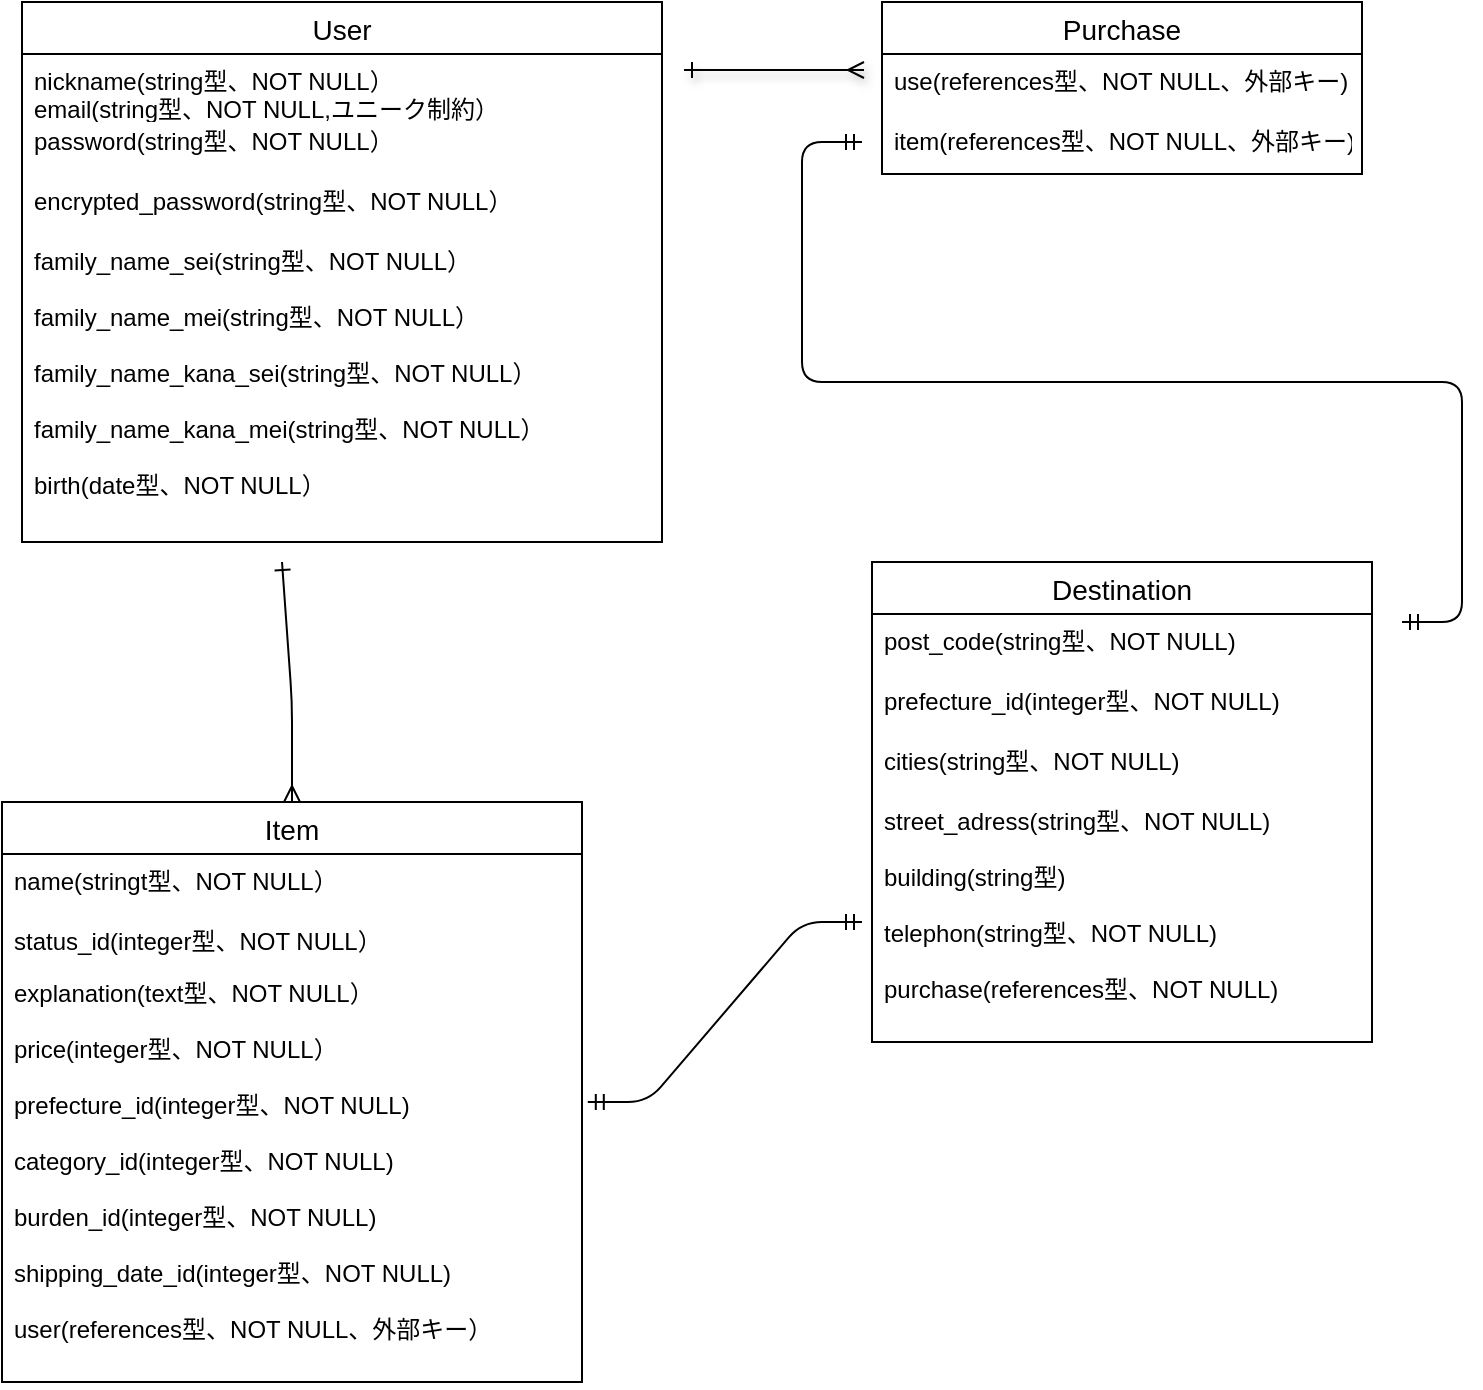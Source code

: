 <mxfile>
    <diagram id="pUebRGRBEiVbnDIpRe2j" name="ページ1">
        <mxGraphModel dx="936" dy="667" grid="1" gridSize="10" guides="1" tooltips="1" connect="1" arrows="1" fold="1" page="1" pageScale="1" pageWidth="827" pageHeight="1169" math="0" shadow="0">
            <root>
                <mxCell id="0"/>
                <mxCell id="1" parent="0"/>
                <mxCell id="2" value="User" style="swimlane;fontStyle=0;childLayout=stackLayout;horizontal=1;startSize=26;horizontalStack=0;resizeParent=1;resizeParentMax=0;resizeLast=0;collapsible=1;marginBottom=0;align=center;fontSize=14;" parent="1" vertex="1">
                    <mxGeometry x="40" y="270" width="320" height="270" as="geometry"/>
                </mxCell>
                <mxCell id="3" value="nickname(string型、NOT NULL）&#10;email(string型、NOT NULL,ユニーク制約）&#10;&#10;" style="text;strokeColor=none;fillColor=none;spacingLeft=4;spacingRight=4;overflow=hidden;rotatable=0;points=[[0,0.5],[1,0.5]];portConstraint=eastwest;fontSize=12;" parent="2" vertex="1">
                    <mxGeometry y="26" width="320" height="30" as="geometry"/>
                </mxCell>
                <mxCell id="5" value="password(string型、NOT NULL）" style="text;strokeColor=none;fillColor=none;spacingLeft=4;spacingRight=4;overflow=hidden;rotatable=0;points=[[0,0.5],[1,0.5]];portConstraint=eastwest;fontSize=12;" parent="2" vertex="1">
                    <mxGeometry y="56" width="320" height="30" as="geometry"/>
                </mxCell>
                <mxCell id="37" value="encrypted_password(string型、NOT NULL）" style="text;strokeColor=none;fillColor=none;spacingLeft=4;spacingRight=4;overflow=hidden;rotatable=0;points=[[0,0.5],[1,0.5]];portConstraint=eastwest;fontSize=12;" parent="2" vertex="1">
                    <mxGeometry y="86" width="320" height="30" as="geometry"/>
                </mxCell>
                <mxCell id="7" value="family_name_sei(string型、NOT NULL）&#10;&#10;family_name_mei(string型、NOT NULL）&#10;&#10;family_name_kana_sei(string型、NOT NULL）&#10;&#10;family_name_kana_mei(string型、NOT NULL）&#10;&#10;birth(date型、NOT NULL）&#10;&#10;&#10;&#10;&#10;" style="text;strokeColor=none;fillColor=none;spacingLeft=4;spacingRight=4;overflow=hidden;rotatable=0;points=[[0,0.5],[1,0.5]];portConstraint=eastwest;fontSize=12;" parent="2" vertex="1">
                    <mxGeometry y="116" width="320" height="154" as="geometry"/>
                </mxCell>
                <mxCell id="42" style="edgeStyle=none;html=1;endArrow=ERone;endFill=0;startArrow=ERmany;startFill=0;" parent="1" source="16" edge="1">
                    <mxGeometry relative="1" as="geometry">
                        <mxPoint x="170" y="550" as="targetPoint"/>
                        <Array as="points">
                            <mxPoint x="175" y="620"/>
                        </Array>
                    </mxGeometry>
                </mxCell>
                <mxCell id="16" value="Item" style="swimlane;fontStyle=0;childLayout=stackLayout;horizontal=1;startSize=26;horizontalStack=0;resizeParent=1;resizeParentMax=0;resizeLast=0;collapsible=1;marginBottom=0;align=center;fontSize=14;" parent="1" vertex="1">
                    <mxGeometry x="30" y="670" width="290" height="290" as="geometry"/>
                </mxCell>
                <mxCell id="17" value="name(stringt型、NOT NULL）" style="text;strokeColor=none;fillColor=none;spacingLeft=4;spacingRight=4;overflow=hidden;rotatable=0;points=[[0,0.5],[1,0.5]];portConstraint=eastwest;fontSize=12;" parent="16" vertex="1">
                    <mxGeometry y="26" width="290" height="30" as="geometry"/>
                </mxCell>
                <mxCell id="18" value="status_id(integer型、NOT NULL）" style="text;strokeColor=none;fillColor=none;spacingLeft=4;spacingRight=4;overflow=hidden;rotatable=0;points=[[0,0.5],[1,0.5]];portConstraint=eastwest;fontSize=12;" parent="16" vertex="1">
                    <mxGeometry y="56" width="290" height="26" as="geometry"/>
                </mxCell>
                <mxCell id="19" value="explanation(text型、NOT NULL）&#10;&#10;price(integer型、NOT NULL）&#10;&#10;prefecture_id(integer型、NOT NULL)&#10;&#10;category_id(integer型、NOT NULL)&#10;&#10;burden_id(integer型、NOT NULL)&#10;&#10;shipping_date_id(integer型、NOT NULL)&#10;&#10;user(references型、NOT NULL、外部キー）&#10;&#10;&#10;&#10;" style="text;strokeColor=none;fillColor=none;spacingLeft=4;spacingRight=4;overflow=hidden;rotatable=0;points=[[0,0.5],[1,0.5]];portConstraint=eastwest;fontSize=12;" parent="16" vertex="1">
                    <mxGeometry y="82" width="290" height="208" as="geometry"/>
                </mxCell>
                <mxCell id="20" value="Destination" style="swimlane;fontStyle=0;childLayout=stackLayout;horizontal=1;startSize=26;horizontalStack=0;resizeParent=1;resizeParentMax=0;resizeLast=0;collapsible=1;marginBottom=0;align=center;fontSize=14;" parent="1" vertex="1">
                    <mxGeometry x="465" y="550" width="250" height="240" as="geometry"/>
                </mxCell>
                <mxCell id="21" value="post_code(string型、NOT NULL)" style="text;strokeColor=none;fillColor=none;spacingLeft=4;spacingRight=4;overflow=hidden;rotatable=0;points=[[0,0.5],[1,0.5]];portConstraint=eastwest;fontSize=12;" parent="20" vertex="1">
                    <mxGeometry y="26" width="250" height="30" as="geometry"/>
                </mxCell>
                <mxCell id="22" value="prefecture_id(integer型、NOT NULL)" style="text;strokeColor=none;fillColor=none;spacingLeft=4;spacingRight=4;overflow=hidden;rotatable=0;points=[[0,0.5],[1,0.5]];portConstraint=eastwest;fontSize=12;" parent="20" vertex="1">
                    <mxGeometry y="56" width="250" height="30" as="geometry"/>
                </mxCell>
                <mxCell id="23" value="cities(string型、NOT NULL)" style="text;strokeColor=none;fillColor=none;spacingLeft=4;spacingRight=4;overflow=hidden;rotatable=0;points=[[0,0.5],[1,0.5]];portConstraint=eastwest;fontSize=12;" parent="20" vertex="1">
                    <mxGeometry y="86" width="250" height="30" as="geometry"/>
                </mxCell>
                <mxCell id="38" value="street_adress(string型、NOT NULL)&#10;&#10;building(string型)&#10;&#10;telephon(string型、NOT NULL)&#10;&#10;purchase(references型、NOT NULL)&#10;&#10;&#10;" style="text;strokeColor=none;fillColor=none;spacingLeft=4;spacingRight=4;overflow=hidden;rotatable=0;points=[[0,0.5],[1,0.5]];portConstraint=eastwest;fontSize=12;" parent="20" vertex="1">
                    <mxGeometry y="116" width="250" height="124" as="geometry"/>
                </mxCell>
                <mxCell id="46" value="Purchase" style="swimlane;fontStyle=0;childLayout=stackLayout;horizontal=1;startSize=26;horizontalStack=0;resizeParent=1;resizeParentMax=0;resizeLast=0;collapsible=1;marginBottom=0;align=center;fontSize=14;" parent="1" vertex="1">
                    <mxGeometry x="470" y="270" width="240" height="86" as="geometry"/>
                </mxCell>
                <mxCell id="47" value="use(references型、NOT NULL、外部キー)" style="text;strokeColor=none;fillColor=none;spacingLeft=4;spacingRight=4;overflow=hidden;rotatable=0;points=[[0,0.5],[1,0.5]];portConstraint=eastwest;fontSize=12;" parent="46" vertex="1">
                    <mxGeometry y="26" width="240" height="30" as="geometry"/>
                </mxCell>
                <mxCell id="48" value="item(references型、NOT NULL、外部キー)" style="text;strokeColor=none;fillColor=none;spacingLeft=4;spacingRight=4;overflow=hidden;rotatable=0;points=[[0,0.5],[1,0.5]];portConstraint=eastwest;fontSize=12;" parent="46" vertex="1">
                    <mxGeometry y="56" width="240" height="30" as="geometry"/>
                </mxCell>
                <mxCell id="63" value="" style="edgeStyle=none;orthogonalLoop=1;jettySize=auto;html=1;shadow=1;endArrow=ERmany;endFill=0;startArrow=ERone;startFill=0;" parent="1" edge="1">
                    <mxGeometry width="80" relative="1" as="geometry">
                        <mxPoint x="371" y="304" as="sourcePoint"/>
                        <mxPoint x="461" y="304" as="targetPoint"/>
                        <Array as="points">
                            <mxPoint x="411" y="304"/>
                            <mxPoint x="441" y="304"/>
                        </Array>
                    </mxGeometry>
                </mxCell>
                <mxCell id="67" value="" style="edgeStyle=entityRelationEdgeStyle;fontSize=12;html=1;endArrow=ERmandOne;startArrow=ERmandOne;" edge="1" parent="1">
                    <mxGeometry width="100" height="100" relative="1" as="geometry">
                        <mxPoint x="730" y="580" as="sourcePoint"/>
                        <mxPoint x="460" y="340" as="targetPoint"/>
                    </mxGeometry>
                </mxCell>
                <mxCell id="68" value="" style="edgeStyle=entityRelationEdgeStyle;fontSize=12;html=1;endArrow=ERmandOne;startArrow=ERmandOne;exitX=1.01;exitY=0.327;exitDx=0;exitDy=0;exitPerimeter=0;" edge="1" parent="1" source="19">
                    <mxGeometry width="100" height="100" relative="1" as="geometry">
                        <mxPoint x="410" y="690" as="sourcePoint"/>
                        <mxPoint x="460" y="730" as="targetPoint"/>
                    </mxGeometry>
                </mxCell>
            </root>
        </mxGraphModel>
    </diagram>
</mxfile>